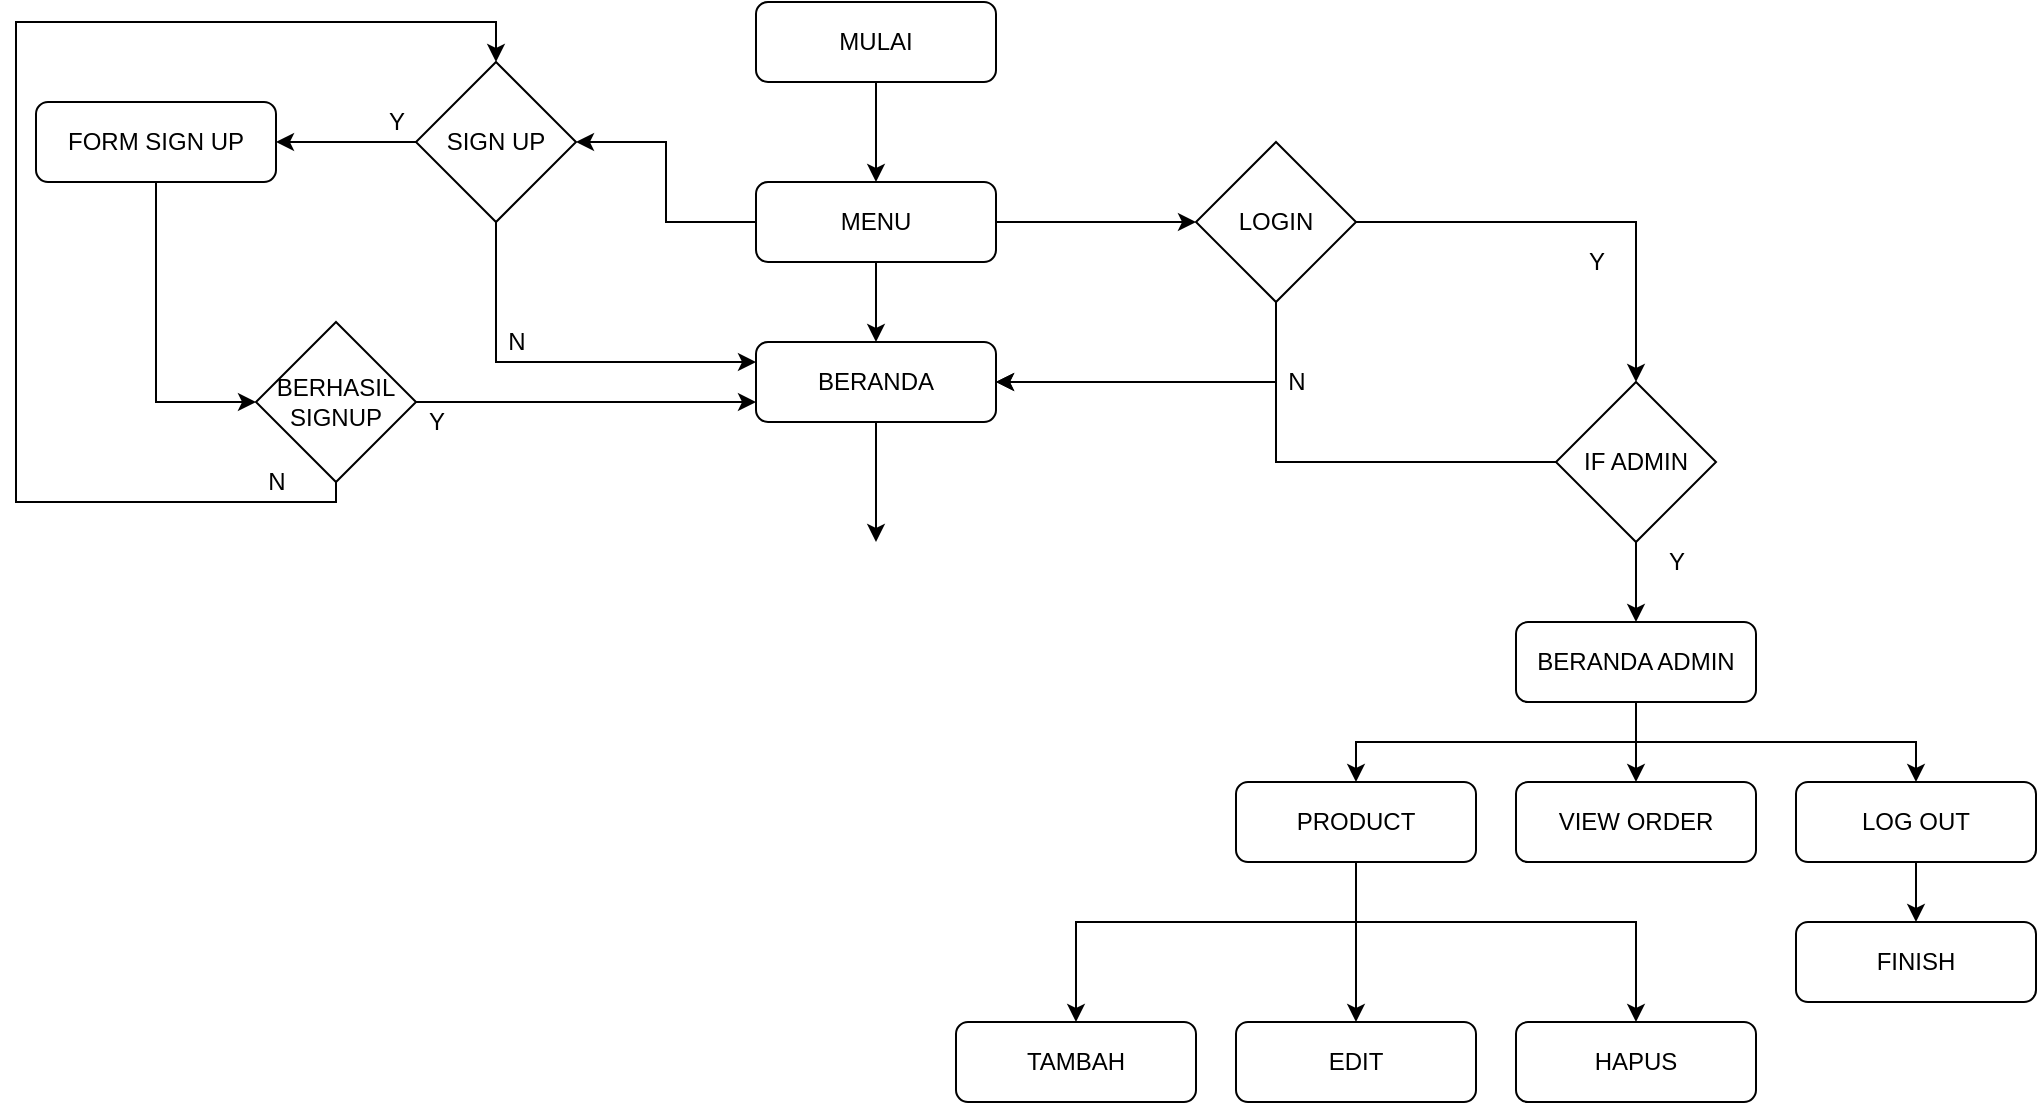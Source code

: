 <mxfile version="14.4.2" type="device"><diagram id="C5RBs43oDa-KdzZeNtuy" name="Page-1"><mxGraphModel dx="2249" dy="800" grid="1" gridSize="10" guides="1" tooltips="1" connect="1" arrows="1" fold="1" page="1" pageScale="1" pageWidth="827" pageHeight="1169" math="0" shadow="0"><root><mxCell id="WIyWlLk6GJQsqaUBKTNV-0"/><mxCell id="WIyWlLk6GJQsqaUBKTNV-1" parent="WIyWlLk6GJQsqaUBKTNV-0"/><mxCell id="agWkDWMnzDO0sVLGAnws-4" style="edgeStyle=orthogonalEdgeStyle;rounded=0;orthogonalLoop=1;jettySize=auto;html=1;exitX=1;exitY=0.5;exitDx=0;exitDy=0;entryX=0;entryY=0.5;entryDx=0;entryDy=0;" edge="1" parent="WIyWlLk6GJQsqaUBKTNV-1" source="WIyWlLk6GJQsqaUBKTNV-3" target="agWkDWMnzDO0sVLGAnws-2"><mxGeometry relative="1" as="geometry"/></mxCell><mxCell id="agWkDWMnzDO0sVLGAnws-9" style="edgeStyle=orthogonalEdgeStyle;rounded=0;orthogonalLoop=1;jettySize=auto;html=1;exitX=0.5;exitY=1;exitDx=0;exitDy=0;" edge="1" parent="WIyWlLk6GJQsqaUBKTNV-1" source="WIyWlLk6GJQsqaUBKTNV-3" target="agWkDWMnzDO0sVLGAnws-7"><mxGeometry relative="1" as="geometry"/></mxCell><mxCell id="agWkDWMnzDO0sVLGAnws-15" style="edgeStyle=orthogonalEdgeStyle;rounded=0;orthogonalLoop=1;jettySize=auto;html=1;entryX=1;entryY=0.5;entryDx=0;entryDy=0;" edge="1" parent="WIyWlLk6GJQsqaUBKTNV-1" source="WIyWlLk6GJQsqaUBKTNV-3" target="agWkDWMnzDO0sVLGAnws-17"><mxGeometry relative="1" as="geometry"><mxPoint x="260" y="120" as="targetPoint"/></mxGeometry></mxCell><mxCell id="WIyWlLk6GJQsqaUBKTNV-3" value="MENU" style="rounded=1;whiteSpace=wrap;html=1;fontSize=12;glass=0;strokeWidth=1;shadow=0;" parent="WIyWlLk6GJQsqaUBKTNV-1" vertex="1"><mxGeometry x="350" y="100" width="120" height="40" as="geometry"/></mxCell><mxCell id="agWkDWMnzDO0sVLGAnws-6" style="edgeStyle=orthogonalEdgeStyle;rounded=0;orthogonalLoop=1;jettySize=auto;html=1;entryX=1;entryY=0.5;entryDx=0;entryDy=0;exitX=0.5;exitY=1;exitDx=0;exitDy=0;" edge="1" parent="WIyWlLk6GJQsqaUBKTNV-1" source="agWkDWMnzDO0sVLGAnws-2" target="agWkDWMnzDO0sVLGAnws-7"><mxGeometry relative="1" as="geometry"><mxPoint x="470" y="220" as="targetPoint"/><Array as="points"><mxPoint x="610" y="200"/></Array></mxGeometry></mxCell><mxCell id="agWkDWMnzDO0sVLGAnws-50" style="edgeStyle=orthogonalEdgeStyle;rounded=0;orthogonalLoop=1;jettySize=auto;html=1;exitX=1;exitY=0.5;exitDx=0;exitDy=0;entryX=0.5;entryY=0;entryDx=0;entryDy=0;" edge="1" parent="WIyWlLk6GJQsqaUBKTNV-1" source="agWkDWMnzDO0sVLGAnws-2" target="agWkDWMnzDO0sVLGAnws-12"><mxGeometry relative="1" as="geometry"/></mxCell><mxCell id="agWkDWMnzDO0sVLGAnws-2" value="LOGIN" style="rhombus;whiteSpace=wrap;html=1;" vertex="1" parent="WIyWlLk6GJQsqaUBKTNV-1"><mxGeometry x="570" y="80" width="80" height="80" as="geometry"/></mxCell><mxCell id="agWkDWMnzDO0sVLGAnws-5" value="Y" style="text;html=1;align=center;verticalAlign=middle;resizable=0;points=[];autosize=1;" vertex="1" parent="WIyWlLk6GJQsqaUBKTNV-1"><mxGeometry x="760" y="130" width="20" height="20" as="geometry"/></mxCell><mxCell id="agWkDWMnzDO0sVLGAnws-80" style="edgeStyle=orthogonalEdgeStyle;rounded=0;orthogonalLoop=1;jettySize=auto;html=1;exitX=0.5;exitY=1;exitDx=0;exitDy=0;" edge="1" parent="WIyWlLk6GJQsqaUBKTNV-1" source="agWkDWMnzDO0sVLGAnws-7"><mxGeometry relative="1" as="geometry"><mxPoint x="410" y="280" as="targetPoint"/></mxGeometry></mxCell><mxCell id="agWkDWMnzDO0sVLGAnws-7" value="BERANDA" style="rounded=1;whiteSpace=wrap;html=1;fontSize=12;glass=0;strokeWidth=1;shadow=0;" vertex="1" parent="WIyWlLk6GJQsqaUBKTNV-1"><mxGeometry x="350" y="180" width="120" height="40" as="geometry"/></mxCell><mxCell id="agWkDWMnzDO0sVLGAnws-11" style="edgeStyle=orthogonalEdgeStyle;rounded=0;orthogonalLoop=1;jettySize=auto;html=1;exitX=0.5;exitY=1;exitDx=0;exitDy=0;entryX=0.5;entryY=0;entryDx=0;entryDy=0;" edge="1" parent="WIyWlLk6GJQsqaUBKTNV-1" source="agWkDWMnzDO0sVLGAnws-10" target="WIyWlLk6GJQsqaUBKTNV-3"><mxGeometry relative="1" as="geometry"/></mxCell><mxCell id="agWkDWMnzDO0sVLGAnws-10" value="MULAI" style="rounded=1;whiteSpace=wrap;html=1;" vertex="1" parent="WIyWlLk6GJQsqaUBKTNV-1"><mxGeometry x="350" y="10" width="120" height="40" as="geometry"/></mxCell><mxCell id="agWkDWMnzDO0sVLGAnws-13" style="edgeStyle=orthogonalEdgeStyle;rounded=0;orthogonalLoop=1;jettySize=auto;html=1;exitX=0;exitY=0.5;exitDx=0;exitDy=0;entryX=1;entryY=0.5;entryDx=0;entryDy=0;" edge="1" parent="WIyWlLk6GJQsqaUBKTNV-1" source="agWkDWMnzDO0sVLGAnws-12" target="agWkDWMnzDO0sVLGAnws-7"><mxGeometry relative="1" as="geometry"><mxPoint x="480" y="200" as="targetPoint"/><Array as="points"><mxPoint x="610" y="240"/><mxPoint x="610" y="200"/></Array></mxGeometry></mxCell><mxCell id="agWkDWMnzDO0sVLGAnws-62" style="edgeStyle=orthogonalEdgeStyle;rounded=0;orthogonalLoop=1;jettySize=auto;html=1;exitX=0.5;exitY=1;exitDx=0;exitDy=0;" edge="1" parent="WIyWlLk6GJQsqaUBKTNV-1" source="agWkDWMnzDO0sVLGAnws-12"><mxGeometry relative="1" as="geometry"><mxPoint x="790" y="320" as="targetPoint"/></mxGeometry></mxCell><mxCell id="agWkDWMnzDO0sVLGAnws-12" value="IF ADMIN" style="rhombus;whiteSpace=wrap;html=1;" vertex="1" parent="WIyWlLk6GJQsqaUBKTNV-1"><mxGeometry x="750" y="200" width="80" height="80" as="geometry"/></mxCell><mxCell id="agWkDWMnzDO0sVLGAnws-14" value="N" style="text;html=1;align=center;verticalAlign=middle;resizable=0;points=[];autosize=1;" vertex="1" parent="WIyWlLk6GJQsqaUBKTNV-1"><mxGeometry x="610" y="190" width="20" height="20" as="geometry"/></mxCell><mxCell id="agWkDWMnzDO0sVLGAnws-23" style="edgeStyle=orthogonalEdgeStyle;rounded=0;orthogonalLoop=1;jettySize=auto;html=1;entryX=0;entryY=0.5;entryDx=0;entryDy=0;" edge="1" parent="WIyWlLk6GJQsqaUBKTNV-1" source="agWkDWMnzDO0sVLGAnws-16" target="agWkDWMnzDO0sVLGAnws-22"><mxGeometry relative="1" as="geometry"/></mxCell><mxCell id="agWkDWMnzDO0sVLGAnws-16" value="FORM SIGN UP" style="rounded=1;whiteSpace=wrap;html=1;" vertex="1" parent="WIyWlLk6GJQsqaUBKTNV-1"><mxGeometry x="-10" y="60" width="120" height="40" as="geometry"/></mxCell><mxCell id="agWkDWMnzDO0sVLGAnws-18" style="edgeStyle=orthogonalEdgeStyle;rounded=0;orthogonalLoop=1;jettySize=auto;html=1;exitX=0;exitY=0.5;exitDx=0;exitDy=0;entryX=1;entryY=0.5;entryDx=0;entryDy=0;" edge="1" parent="WIyWlLk6GJQsqaUBKTNV-1" source="agWkDWMnzDO0sVLGAnws-17" target="agWkDWMnzDO0sVLGAnws-16"><mxGeometry relative="1" as="geometry"/></mxCell><mxCell id="agWkDWMnzDO0sVLGAnws-26" style="edgeStyle=orthogonalEdgeStyle;rounded=0;orthogonalLoop=1;jettySize=auto;html=1;exitX=0.5;exitY=1;exitDx=0;exitDy=0;entryX=0;entryY=0.25;entryDx=0;entryDy=0;" edge="1" parent="WIyWlLk6GJQsqaUBKTNV-1" source="agWkDWMnzDO0sVLGAnws-17" target="agWkDWMnzDO0sVLGAnws-7"><mxGeometry relative="1" as="geometry"/></mxCell><mxCell id="agWkDWMnzDO0sVLGAnws-17" value="SIGN UP" style="rhombus;whiteSpace=wrap;html=1;" vertex="1" parent="WIyWlLk6GJQsqaUBKTNV-1"><mxGeometry x="180" y="40" width="80" height="80" as="geometry"/></mxCell><mxCell id="agWkDWMnzDO0sVLGAnws-24" style="edgeStyle=orthogonalEdgeStyle;rounded=0;orthogonalLoop=1;jettySize=auto;html=1;exitX=1;exitY=0.5;exitDx=0;exitDy=0;entryX=0;entryY=0.75;entryDx=0;entryDy=0;" edge="1" parent="WIyWlLk6GJQsqaUBKTNV-1" source="agWkDWMnzDO0sVLGAnws-22" target="agWkDWMnzDO0sVLGAnws-7"><mxGeometry relative="1" as="geometry"/></mxCell><mxCell id="agWkDWMnzDO0sVLGAnws-25" style="edgeStyle=orthogonalEdgeStyle;rounded=0;orthogonalLoop=1;jettySize=auto;html=1;entryX=0.5;entryY=0;entryDx=0;entryDy=0;" edge="1" parent="WIyWlLk6GJQsqaUBKTNV-1" source="agWkDWMnzDO0sVLGAnws-22" target="agWkDWMnzDO0sVLGAnws-17"><mxGeometry relative="1" as="geometry"><Array as="points"><mxPoint x="140" y="260"/><mxPoint x="-20" y="260"/><mxPoint x="-20" y="20"/><mxPoint x="220" y="20"/></Array></mxGeometry></mxCell><mxCell id="agWkDWMnzDO0sVLGAnws-22" value="BERHASIL SIGNUP" style="rhombus;whiteSpace=wrap;html=1;" vertex="1" parent="WIyWlLk6GJQsqaUBKTNV-1"><mxGeometry x="100" y="170" width="80" height="80" as="geometry"/></mxCell><mxCell id="agWkDWMnzDO0sVLGAnws-27" value="Y" style="text;html=1;align=center;verticalAlign=middle;resizable=0;points=[];autosize=1;" vertex="1" parent="WIyWlLk6GJQsqaUBKTNV-1"><mxGeometry x="180" y="210" width="20" height="20" as="geometry"/></mxCell><mxCell id="agWkDWMnzDO0sVLGAnws-28" value="N" style="text;html=1;align=center;verticalAlign=middle;resizable=0;points=[];autosize=1;" vertex="1" parent="WIyWlLk6GJQsqaUBKTNV-1"><mxGeometry x="220" y="170" width="20" height="20" as="geometry"/></mxCell><mxCell id="agWkDWMnzDO0sVLGAnws-29" value="Y" style="text;html=1;align=center;verticalAlign=middle;resizable=0;points=[];autosize=1;" vertex="1" parent="WIyWlLk6GJQsqaUBKTNV-1"><mxGeometry x="160" y="60" width="20" height="20" as="geometry"/></mxCell><mxCell id="agWkDWMnzDO0sVLGAnws-30" value="N" style="text;html=1;align=center;verticalAlign=middle;resizable=0;points=[];autosize=1;" vertex="1" parent="WIyWlLk6GJQsqaUBKTNV-1"><mxGeometry x="100" y="240" width="20" height="20" as="geometry"/></mxCell><mxCell id="agWkDWMnzDO0sVLGAnws-35" value="Y" style="text;html=1;align=center;verticalAlign=middle;resizable=0;points=[];autosize=1;" vertex="1" parent="WIyWlLk6GJQsqaUBKTNV-1"><mxGeometry x="800" y="280" width="20" height="20" as="geometry"/></mxCell><mxCell id="agWkDWMnzDO0sVLGAnws-77" style="edgeStyle=orthogonalEdgeStyle;rounded=0;orthogonalLoop=1;jettySize=auto;html=1;exitX=0.5;exitY=1;exitDx=0;exitDy=0;entryX=0.5;entryY=0;entryDx=0;entryDy=0;" edge="1" parent="WIyWlLk6GJQsqaUBKTNV-1" source="agWkDWMnzDO0sVLGAnws-63" target="agWkDWMnzDO0sVLGAnws-66"><mxGeometry relative="1" as="geometry"/></mxCell><mxCell id="agWkDWMnzDO0sVLGAnws-78" style="edgeStyle=orthogonalEdgeStyle;rounded=0;orthogonalLoop=1;jettySize=auto;html=1;exitX=0.5;exitY=1;exitDx=0;exitDy=0;entryX=0.5;entryY=0;entryDx=0;entryDy=0;" edge="1" parent="WIyWlLk6GJQsqaUBKTNV-1" source="agWkDWMnzDO0sVLGAnws-63" target="agWkDWMnzDO0sVLGAnws-75"><mxGeometry relative="1" as="geometry"/></mxCell><mxCell id="agWkDWMnzDO0sVLGAnws-79" style="edgeStyle=orthogonalEdgeStyle;rounded=0;orthogonalLoop=1;jettySize=auto;html=1;exitX=0.5;exitY=1;exitDx=0;exitDy=0;entryX=0.5;entryY=0;entryDx=0;entryDy=0;" edge="1" parent="WIyWlLk6GJQsqaUBKTNV-1" source="agWkDWMnzDO0sVLGAnws-63" target="agWkDWMnzDO0sVLGAnws-70"><mxGeometry relative="1" as="geometry"/></mxCell><mxCell id="agWkDWMnzDO0sVLGAnws-63" value="BERANDA ADMIN" style="rounded=1;whiteSpace=wrap;html=1;" vertex="1" parent="WIyWlLk6GJQsqaUBKTNV-1"><mxGeometry x="730" y="320" width="120" height="40" as="geometry"/></mxCell><mxCell id="agWkDWMnzDO0sVLGAnws-65" style="edgeStyle=orthogonalEdgeStyle;rounded=0;orthogonalLoop=1;jettySize=auto;html=1;exitX=0.5;exitY=1;exitDx=0;exitDy=0;" edge="1" parent="WIyWlLk6GJQsqaUBKTNV-1" source="agWkDWMnzDO0sVLGAnws-63" target="agWkDWMnzDO0sVLGAnws-63"><mxGeometry relative="1" as="geometry"/></mxCell><mxCell id="agWkDWMnzDO0sVLGAnws-66" value="VIEW ORDER" style="rounded=1;whiteSpace=wrap;html=1;" vertex="1" parent="WIyWlLk6GJQsqaUBKTNV-1"><mxGeometry x="730" y="400" width="120" height="40" as="geometry"/></mxCell><mxCell id="agWkDWMnzDO0sVLGAnws-67" style="edgeStyle=orthogonalEdgeStyle;rounded=0;orthogonalLoop=1;jettySize=auto;html=1;exitX=0.5;exitY=1;exitDx=0;exitDy=0;entryX=0.5;entryY=0;entryDx=0;entryDy=0;" edge="1" source="agWkDWMnzDO0sVLGAnws-70" target="agWkDWMnzDO0sVLGAnws-71" parent="WIyWlLk6GJQsqaUBKTNV-1"><mxGeometry relative="1" as="geometry"><mxPoint x="480" y="520" as="targetPoint"/><Array as="points"><mxPoint x="650" y="470"/><mxPoint x="510" y="470"/></Array></mxGeometry></mxCell><mxCell id="agWkDWMnzDO0sVLGAnws-68" style="edgeStyle=orthogonalEdgeStyle;rounded=0;orthogonalLoop=1;jettySize=auto;html=1;entryX=0.5;entryY=0;entryDx=0;entryDy=0;" edge="1" source="agWkDWMnzDO0sVLGAnws-70" target="agWkDWMnzDO0sVLGAnws-72" parent="WIyWlLk6GJQsqaUBKTNV-1"><mxGeometry relative="1" as="geometry"><mxPoint x="600" y="520" as="targetPoint"/></mxGeometry></mxCell><mxCell id="agWkDWMnzDO0sVLGAnws-69" style="edgeStyle=orthogonalEdgeStyle;rounded=0;orthogonalLoop=1;jettySize=auto;html=1;exitX=0.5;exitY=1;exitDx=0;exitDy=0;entryX=0.5;entryY=0;entryDx=0;entryDy=0;" edge="1" source="agWkDWMnzDO0sVLGAnws-70" target="agWkDWMnzDO0sVLGAnws-73" parent="WIyWlLk6GJQsqaUBKTNV-1"><mxGeometry relative="1" as="geometry"><mxPoint x="720" y="520" as="targetPoint"/><Array as="points"><mxPoint x="650" y="470"/><mxPoint x="790" y="470"/></Array></mxGeometry></mxCell><mxCell id="agWkDWMnzDO0sVLGAnws-70" value="PRODUCT" style="rounded=1;whiteSpace=wrap;html=1;" vertex="1" parent="WIyWlLk6GJQsqaUBKTNV-1"><mxGeometry x="590" y="400" width="120" height="40" as="geometry"/></mxCell><mxCell id="agWkDWMnzDO0sVLGAnws-71" value="TAMBAH" style="rounded=1;whiteSpace=wrap;html=1;" vertex="1" parent="WIyWlLk6GJQsqaUBKTNV-1"><mxGeometry x="450" y="520" width="120" height="40" as="geometry"/></mxCell><mxCell id="agWkDWMnzDO0sVLGAnws-72" value="EDIT" style="rounded=1;whiteSpace=wrap;html=1;" vertex="1" parent="WIyWlLk6GJQsqaUBKTNV-1"><mxGeometry x="590" y="520" width="120" height="40" as="geometry"/></mxCell><mxCell id="agWkDWMnzDO0sVLGAnws-73" value="HAPUS" style="rounded=1;whiteSpace=wrap;html=1;" vertex="1" parent="WIyWlLk6GJQsqaUBKTNV-1"><mxGeometry x="730" y="520" width="120" height="40" as="geometry"/></mxCell><mxCell id="agWkDWMnzDO0sVLGAnws-74" style="edgeStyle=orthogonalEdgeStyle;rounded=0;orthogonalLoop=1;jettySize=auto;html=1;exitX=0.5;exitY=1;exitDx=0;exitDy=0;" edge="1" source="agWkDWMnzDO0sVLGAnws-75" parent="WIyWlLk6GJQsqaUBKTNV-1"><mxGeometry relative="1" as="geometry"><mxPoint x="930" y="470" as="targetPoint"/></mxGeometry></mxCell><mxCell id="agWkDWMnzDO0sVLGAnws-75" value="LOG OUT" style="rounded=1;whiteSpace=wrap;html=1;" vertex="1" parent="WIyWlLk6GJQsqaUBKTNV-1"><mxGeometry x="870" y="400" width="120" height="40" as="geometry"/></mxCell><mxCell id="agWkDWMnzDO0sVLGAnws-76" value="FINISH" style="rounded=1;whiteSpace=wrap;html=1;" vertex="1" parent="WIyWlLk6GJQsqaUBKTNV-1"><mxGeometry x="870" y="470" width="120" height="40" as="geometry"/></mxCell></root></mxGraphModel></diagram></mxfile>